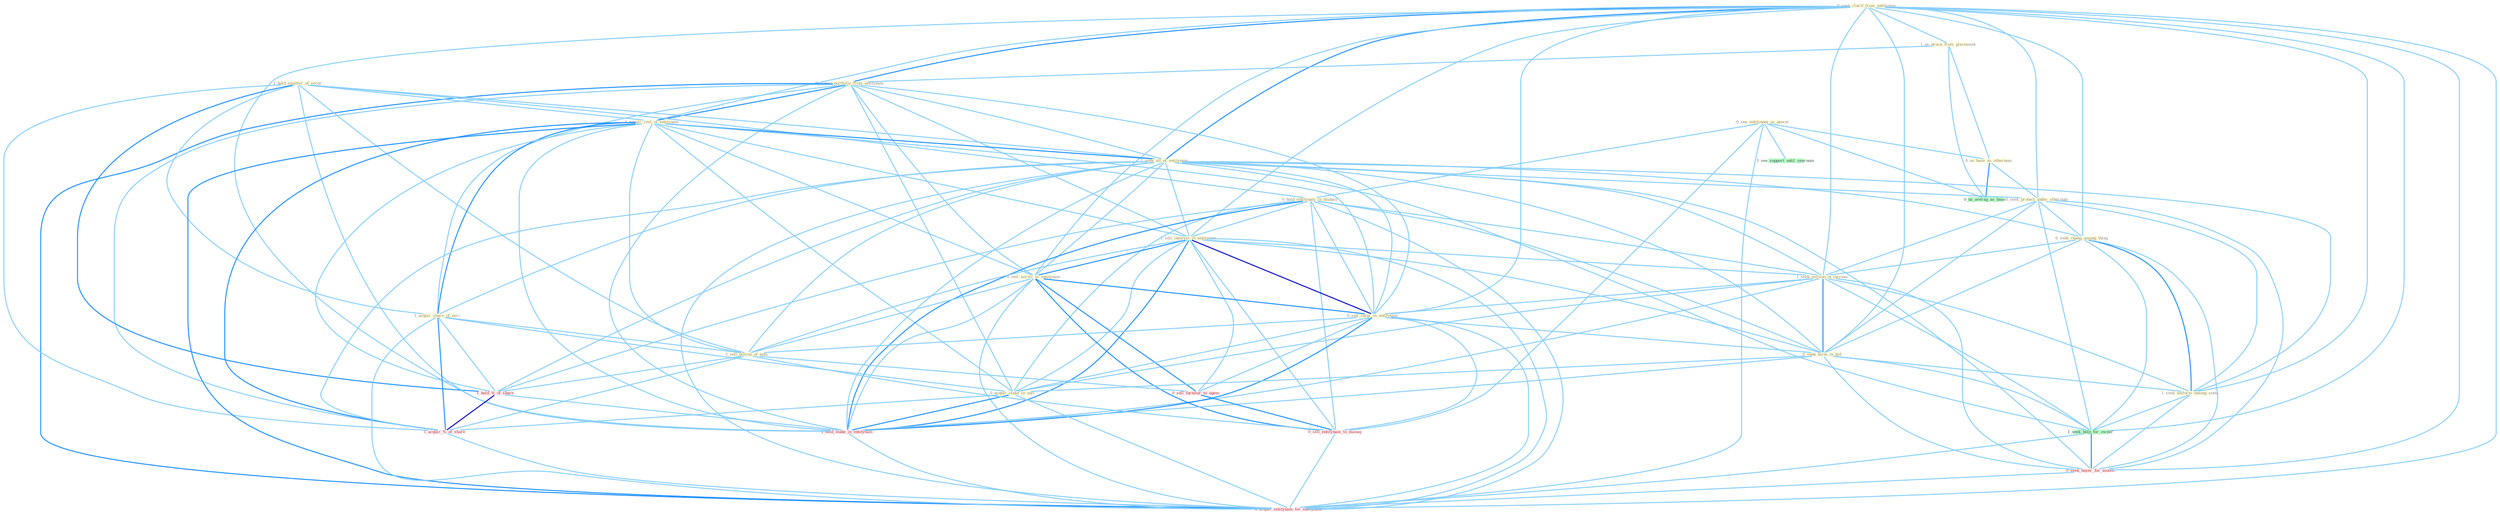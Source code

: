 Graph G{ 
    node
    [shape=polygon,style=filled,width=.5,height=.06,color="#BDFCC9",fixedsize=true,fontsize=4,
    fontcolor="#2f4f4f"];
    {node
    [color="#ffffe0", fontcolor="#8b7d6b"] "0_seek_clarif_from_entitynam " "0_see_entitynam_as_power " "1_us_proce_from_placement " "0_acquir_portfolio_from_entitynam " "1_hold_smatter_of_secur " "1_acquir_rest_of_entitynam " "0_us_base_as_othernum " "1_seek_all_of_entitynam " "0_hold_entitynam_in_disdain " "1_sell_interest_in_entitynam " "0_seek_protect_under_othernum " "0_seek_chang_among_thing " "1_seek_million_in_increas " "0_sell_servic_to_entitynam " "0_sell_insur_in_entitynam " "1_acquir_share_of_seri " "0_seek_term_in_bid " "1_seek_uniform_among_state " "0_acquir_stake_in_unit " "1_sell_billion_of_note "}
{node [color="#fff0f5", fontcolor="#b22222"] "1_hold_%_of_share " "1_hold_stake_in_entitynam " "0_seek_buyer_for_month " "1_acquir_%_of_share " "0_sell_furnitur_to_agenc " "0_sell_entitynam_to_manag " "0_acquir_entitynam_for_entitynam "}
edge [color="#B0E2FF"];

	"0_seek_clarif_from_entitynam " -- "1_us_proce_from_placement " [w="1", color="#87cefa" ];
	"0_seek_clarif_from_entitynam " -- "0_acquir_portfolio_from_entitynam " [w="2", color="#1e90ff" , len=0.8];
	"0_seek_clarif_from_entitynam " -- "1_acquir_rest_of_entitynam " [w="1", color="#87cefa" ];
	"0_seek_clarif_from_entitynam " -- "1_seek_all_of_entitynam " [w="2", color="#1e90ff" , len=0.8];
	"0_seek_clarif_from_entitynam " -- "1_sell_interest_in_entitynam " [w="1", color="#87cefa" ];
	"0_seek_clarif_from_entitynam " -- "0_seek_protect_under_othernum " [w="1", color="#87cefa" ];
	"0_seek_clarif_from_entitynam " -- "0_seek_chang_among_thing " [w="1", color="#87cefa" ];
	"0_seek_clarif_from_entitynam " -- "1_seek_million_in_increas " [w="1", color="#87cefa" ];
	"0_seek_clarif_from_entitynam " -- "0_sell_servic_to_entitynam " [w="1", color="#87cefa" ];
	"0_seek_clarif_from_entitynam " -- "0_sell_insur_in_entitynam " [w="1", color="#87cefa" ];
	"0_seek_clarif_from_entitynam " -- "0_seek_term_in_bid " [w="1", color="#87cefa" ];
	"0_seek_clarif_from_entitynam " -- "1_seek_uniform_among_state " [w="1", color="#87cefa" ];
	"0_seek_clarif_from_entitynam " -- "1_hold_stake_in_entitynam " [w="1", color="#87cefa" ];
	"0_seek_clarif_from_entitynam " -- "1_seek_help_for_owner " [w="1", color="#87cefa" ];
	"0_seek_clarif_from_entitynam " -- "0_seek_buyer_for_month " [w="1", color="#87cefa" ];
	"0_seek_clarif_from_entitynam " -- "0_acquir_entitynam_for_entitynam " [w="1", color="#87cefa" ];
	"0_see_entitynam_as_power " -- "0_us_base_as_othernum " [w="1", color="#87cefa" ];
	"0_see_entitynam_as_power " -- "0_hold_entitynam_in_disdain " [w="1", color="#87cefa" ];
	"0_see_entitynam_as_power " -- "1_see_support_until_yearnum " [w="1", color="#87cefa" ];
	"0_see_entitynam_as_power " -- "0_us_averag_as_base " [w="1", color="#87cefa" ];
	"0_see_entitynam_as_power " -- "0_sell_entitynam_to_manag " [w="1", color="#87cefa" ];
	"0_see_entitynam_as_power " -- "0_acquir_entitynam_for_entitynam " [w="1", color="#87cefa" ];
	"1_us_proce_from_placement " -- "0_acquir_portfolio_from_entitynam " [w="1", color="#87cefa" ];
	"1_us_proce_from_placement " -- "0_us_base_as_othernum " [w="1", color="#87cefa" ];
	"1_us_proce_from_placement " -- "0_us_averag_as_base " [w="1", color="#87cefa" ];
	"0_acquir_portfolio_from_entitynam " -- "1_acquir_rest_of_entitynam " [w="2", color="#1e90ff" , len=0.8];
	"0_acquir_portfolio_from_entitynam " -- "1_seek_all_of_entitynam " [w="1", color="#87cefa" ];
	"0_acquir_portfolio_from_entitynam " -- "1_sell_interest_in_entitynam " [w="1", color="#87cefa" ];
	"0_acquir_portfolio_from_entitynam " -- "0_sell_servic_to_entitynam " [w="1", color="#87cefa" ];
	"0_acquir_portfolio_from_entitynam " -- "0_sell_insur_in_entitynam " [w="1", color="#87cefa" ];
	"0_acquir_portfolio_from_entitynam " -- "1_acquir_share_of_seri " [w="1", color="#87cefa" ];
	"0_acquir_portfolio_from_entitynam " -- "0_acquir_stake_in_unit " [w="1", color="#87cefa" ];
	"0_acquir_portfolio_from_entitynam " -- "1_hold_stake_in_entitynam " [w="1", color="#87cefa" ];
	"0_acquir_portfolio_from_entitynam " -- "1_acquir_%_of_share " [w="1", color="#87cefa" ];
	"0_acquir_portfolio_from_entitynam " -- "0_acquir_entitynam_for_entitynam " [w="2", color="#1e90ff" , len=0.8];
	"1_hold_smatter_of_secur " -- "1_acquir_rest_of_entitynam " [w="1", color="#87cefa" ];
	"1_hold_smatter_of_secur " -- "1_seek_all_of_entitynam " [w="1", color="#87cefa" ];
	"1_hold_smatter_of_secur " -- "0_hold_entitynam_in_disdain " [w="1", color="#87cefa" ];
	"1_hold_smatter_of_secur " -- "1_acquir_share_of_seri " [w="1", color="#87cefa" ];
	"1_hold_smatter_of_secur " -- "1_sell_billion_of_note " [w="1", color="#87cefa" ];
	"1_hold_smatter_of_secur " -- "1_hold_%_of_share " [w="2", color="#1e90ff" , len=0.8];
	"1_hold_smatter_of_secur " -- "1_hold_stake_in_entitynam " [w="1", color="#87cefa" ];
	"1_hold_smatter_of_secur " -- "1_acquir_%_of_share " [w="1", color="#87cefa" ];
	"1_acquir_rest_of_entitynam " -- "1_seek_all_of_entitynam " [w="2", color="#1e90ff" , len=0.8];
	"1_acquir_rest_of_entitynam " -- "1_sell_interest_in_entitynam " [w="1", color="#87cefa" ];
	"1_acquir_rest_of_entitynam " -- "0_sell_servic_to_entitynam " [w="1", color="#87cefa" ];
	"1_acquir_rest_of_entitynam " -- "0_sell_insur_in_entitynam " [w="1", color="#87cefa" ];
	"1_acquir_rest_of_entitynam " -- "1_acquir_share_of_seri " [w="2", color="#1e90ff" , len=0.8];
	"1_acquir_rest_of_entitynam " -- "0_acquir_stake_in_unit " [w="1", color="#87cefa" ];
	"1_acquir_rest_of_entitynam " -- "1_sell_billion_of_note " [w="1", color="#87cefa" ];
	"1_acquir_rest_of_entitynam " -- "1_hold_%_of_share " [w="1", color="#87cefa" ];
	"1_acquir_rest_of_entitynam " -- "1_hold_stake_in_entitynam " [w="1", color="#87cefa" ];
	"1_acquir_rest_of_entitynam " -- "1_acquir_%_of_share " [w="2", color="#1e90ff" , len=0.8];
	"1_acquir_rest_of_entitynam " -- "0_acquir_entitynam_for_entitynam " [w="2", color="#1e90ff" , len=0.8];
	"0_us_base_as_othernum " -- "0_seek_protect_under_othernum " [w="1", color="#87cefa" ];
	"0_us_base_as_othernum " -- "0_us_averag_as_base " [w="2", color="#1e90ff" , len=0.8];
	"1_seek_all_of_entitynam " -- "1_sell_interest_in_entitynam " [w="1", color="#87cefa" ];
	"1_seek_all_of_entitynam " -- "0_seek_protect_under_othernum " [w="1", color="#87cefa" ];
	"1_seek_all_of_entitynam " -- "0_seek_chang_among_thing " [w="1", color="#87cefa" ];
	"1_seek_all_of_entitynam " -- "1_seek_million_in_increas " [w="1", color="#87cefa" ];
	"1_seek_all_of_entitynam " -- "0_sell_servic_to_entitynam " [w="1", color="#87cefa" ];
	"1_seek_all_of_entitynam " -- "0_sell_insur_in_entitynam " [w="1", color="#87cefa" ];
	"1_seek_all_of_entitynam " -- "1_acquir_share_of_seri " [w="1", color="#87cefa" ];
	"1_seek_all_of_entitynam " -- "0_seek_term_in_bid " [w="1", color="#87cefa" ];
	"1_seek_all_of_entitynam " -- "1_seek_uniform_among_state " [w="1", color="#87cefa" ];
	"1_seek_all_of_entitynam " -- "1_sell_billion_of_note " [w="1", color="#87cefa" ];
	"1_seek_all_of_entitynam " -- "1_hold_%_of_share " [w="1", color="#87cefa" ];
	"1_seek_all_of_entitynam " -- "1_hold_stake_in_entitynam " [w="1", color="#87cefa" ];
	"1_seek_all_of_entitynam " -- "1_seek_help_for_owner " [w="1", color="#87cefa" ];
	"1_seek_all_of_entitynam " -- "0_seek_buyer_for_month " [w="1", color="#87cefa" ];
	"1_seek_all_of_entitynam " -- "1_acquir_%_of_share " [w="1", color="#87cefa" ];
	"1_seek_all_of_entitynam " -- "0_acquir_entitynam_for_entitynam " [w="1", color="#87cefa" ];
	"0_hold_entitynam_in_disdain " -- "1_sell_interest_in_entitynam " [w="1", color="#87cefa" ];
	"0_hold_entitynam_in_disdain " -- "1_seek_million_in_increas " [w="1", color="#87cefa" ];
	"0_hold_entitynam_in_disdain " -- "0_sell_insur_in_entitynam " [w="1", color="#87cefa" ];
	"0_hold_entitynam_in_disdain " -- "0_seek_term_in_bid " [w="1", color="#87cefa" ];
	"0_hold_entitynam_in_disdain " -- "0_acquir_stake_in_unit " [w="1", color="#87cefa" ];
	"0_hold_entitynam_in_disdain " -- "1_hold_%_of_share " [w="1", color="#87cefa" ];
	"0_hold_entitynam_in_disdain " -- "1_hold_stake_in_entitynam " [w="2", color="#1e90ff" , len=0.8];
	"0_hold_entitynam_in_disdain " -- "0_sell_entitynam_to_manag " [w="1", color="#87cefa" ];
	"0_hold_entitynam_in_disdain " -- "0_acquir_entitynam_for_entitynam " [w="1", color="#87cefa" ];
	"1_sell_interest_in_entitynam " -- "1_seek_million_in_increas " [w="1", color="#87cefa" ];
	"1_sell_interest_in_entitynam " -- "0_sell_servic_to_entitynam " [w="2", color="#1e90ff" , len=0.8];
	"1_sell_interest_in_entitynam " -- "0_sell_insur_in_entitynam " [w="3", color="#0000cd" , len=0.6];
	"1_sell_interest_in_entitynam " -- "0_seek_term_in_bid " [w="1", color="#87cefa" ];
	"1_sell_interest_in_entitynam " -- "0_acquir_stake_in_unit " [w="1", color="#87cefa" ];
	"1_sell_interest_in_entitynam " -- "1_sell_billion_of_note " [w="1", color="#87cefa" ];
	"1_sell_interest_in_entitynam " -- "1_hold_stake_in_entitynam " [w="2", color="#1e90ff" , len=0.8];
	"1_sell_interest_in_entitynam " -- "0_sell_furnitur_to_agenc " [w="1", color="#87cefa" ];
	"1_sell_interest_in_entitynam " -- "0_sell_entitynam_to_manag " [w="1", color="#87cefa" ];
	"1_sell_interest_in_entitynam " -- "0_acquir_entitynam_for_entitynam " [w="1", color="#87cefa" ];
	"0_seek_protect_under_othernum " -- "0_seek_chang_among_thing " [w="1", color="#87cefa" ];
	"0_seek_protect_under_othernum " -- "1_seek_million_in_increas " [w="1", color="#87cefa" ];
	"0_seek_protect_under_othernum " -- "0_seek_term_in_bid " [w="1", color="#87cefa" ];
	"0_seek_protect_under_othernum " -- "1_seek_uniform_among_state " [w="1", color="#87cefa" ];
	"0_seek_protect_under_othernum " -- "1_seek_help_for_owner " [w="1", color="#87cefa" ];
	"0_seek_protect_under_othernum " -- "0_seek_buyer_for_month " [w="1", color="#87cefa" ];
	"0_seek_chang_among_thing " -- "1_seek_million_in_increas " [w="1", color="#87cefa" ];
	"0_seek_chang_among_thing " -- "0_seek_term_in_bid " [w="1", color="#87cefa" ];
	"0_seek_chang_among_thing " -- "1_seek_uniform_among_state " [w="2", color="#1e90ff" , len=0.8];
	"0_seek_chang_among_thing " -- "1_seek_help_for_owner " [w="1", color="#87cefa" ];
	"0_seek_chang_among_thing " -- "0_seek_buyer_for_month " [w="1", color="#87cefa" ];
	"1_seek_million_in_increas " -- "0_sell_insur_in_entitynam " [w="1", color="#87cefa" ];
	"1_seek_million_in_increas " -- "0_seek_term_in_bid " [w="2", color="#1e90ff" , len=0.8];
	"1_seek_million_in_increas " -- "1_seek_uniform_among_state " [w="1", color="#87cefa" ];
	"1_seek_million_in_increas " -- "0_acquir_stake_in_unit " [w="1", color="#87cefa" ];
	"1_seek_million_in_increas " -- "1_hold_stake_in_entitynam " [w="1", color="#87cefa" ];
	"1_seek_million_in_increas " -- "1_seek_help_for_owner " [w="1", color="#87cefa" ];
	"1_seek_million_in_increas " -- "0_seek_buyer_for_month " [w="1", color="#87cefa" ];
	"0_sell_servic_to_entitynam " -- "0_sell_insur_in_entitynam " [w="2", color="#1e90ff" , len=0.8];
	"0_sell_servic_to_entitynam " -- "1_sell_billion_of_note " [w="1", color="#87cefa" ];
	"0_sell_servic_to_entitynam " -- "1_hold_stake_in_entitynam " [w="1", color="#87cefa" ];
	"0_sell_servic_to_entitynam " -- "0_sell_furnitur_to_agenc " [w="2", color="#1e90ff" , len=0.8];
	"0_sell_servic_to_entitynam " -- "0_sell_entitynam_to_manag " [w="2", color="#1e90ff" , len=0.8];
	"0_sell_servic_to_entitynam " -- "0_acquir_entitynam_for_entitynam " [w="1", color="#87cefa" ];
	"0_sell_insur_in_entitynam " -- "0_seek_term_in_bid " [w="1", color="#87cefa" ];
	"0_sell_insur_in_entitynam " -- "0_acquir_stake_in_unit " [w="1", color="#87cefa" ];
	"0_sell_insur_in_entitynam " -- "1_sell_billion_of_note " [w="1", color="#87cefa" ];
	"0_sell_insur_in_entitynam " -- "1_hold_stake_in_entitynam " [w="2", color="#1e90ff" , len=0.8];
	"0_sell_insur_in_entitynam " -- "0_sell_furnitur_to_agenc " [w="1", color="#87cefa" ];
	"0_sell_insur_in_entitynam " -- "0_sell_entitynam_to_manag " [w="1", color="#87cefa" ];
	"0_sell_insur_in_entitynam " -- "0_acquir_entitynam_for_entitynam " [w="1", color="#87cefa" ];
	"1_acquir_share_of_seri " -- "0_acquir_stake_in_unit " [w="1", color="#87cefa" ];
	"1_acquir_share_of_seri " -- "1_sell_billion_of_note " [w="1", color="#87cefa" ];
	"1_acquir_share_of_seri " -- "1_hold_%_of_share " [w="1", color="#87cefa" ];
	"1_acquir_share_of_seri " -- "1_acquir_%_of_share " [w="2", color="#1e90ff" , len=0.8];
	"1_acquir_share_of_seri " -- "0_acquir_entitynam_for_entitynam " [w="1", color="#87cefa" ];
	"0_seek_term_in_bid " -- "1_seek_uniform_among_state " [w="1", color="#87cefa" ];
	"0_seek_term_in_bid " -- "0_acquir_stake_in_unit " [w="1", color="#87cefa" ];
	"0_seek_term_in_bid " -- "1_hold_stake_in_entitynam " [w="1", color="#87cefa" ];
	"0_seek_term_in_bid " -- "1_seek_help_for_owner " [w="1", color="#87cefa" ];
	"0_seek_term_in_bid " -- "0_seek_buyer_for_month " [w="1", color="#87cefa" ];
	"1_seek_uniform_among_state " -- "1_seek_help_for_owner " [w="1", color="#87cefa" ];
	"1_seek_uniform_among_state " -- "0_seek_buyer_for_month " [w="1", color="#87cefa" ];
	"0_acquir_stake_in_unit " -- "1_hold_stake_in_entitynam " [w="2", color="#1e90ff" , len=0.8];
	"0_acquir_stake_in_unit " -- "1_acquir_%_of_share " [w="1", color="#87cefa" ];
	"0_acquir_stake_in_unit " -- "0_acquir_entitynam_for_entitynam " [w="1", color="#87cefa" ];
	"1_sell_billion_of_note " -- "1_hold_%_of_share " [w="1", color="#87cefa" ];
	"1_sell_billion_of_note " -- "1_acquir_%_of_share " [w="1", color="#87cefa" ];
	"1_sell_billion_of_note " -- "0_sell_furnitur_to_agenc " [w="1", color="#87cefa" ];
	"1_sell_billion_of_note " -- "0_sell_entitynam_to_manag " [w="1", color="#87cefa" ];
	"1_hold_%_of_share " -- "1_hold_stake_in_entitynam " [w="1", color="#87cefa" ];
	"1_hold_%_of_share " -- "1_acquir_%_of_share " [w="3", color="#0000cd" , len=0.6];
	"1_hold_stake_in_entitynam " -- "0_acquir_entitynam_for_entitynam " [w="1", color="#87cefa" ];
	"1_seek_help_for_owner " -- "0_seek_buyer_for_month " [w="2", color="#1e90ff" , len=0.8];
	"1_seek_help_for_owner " -- "0_acquir_entitynam_for_entitynam " [w="1", color="#87cefa" ];
	"0_seek_buyer_for_month " -- "0_acquir_entitynam_for_entitynam " [w="1", color="#87cefa" ];
	"1_acquir_%_of_share " -- "0_acquir_entitynam_for_entitynam " [w="1", color="#87cefa" ];
	"0_sell_furnitur_to_agenc " -- "0_sell_entitynam_to_manag " [w="2", color="#1e90ff" , len=0.8];
	"0_sell_entitynam_to_manag " -- "0_acquir_entitynam_for_entitynam " [w="1", color="#87cefa" ];
}